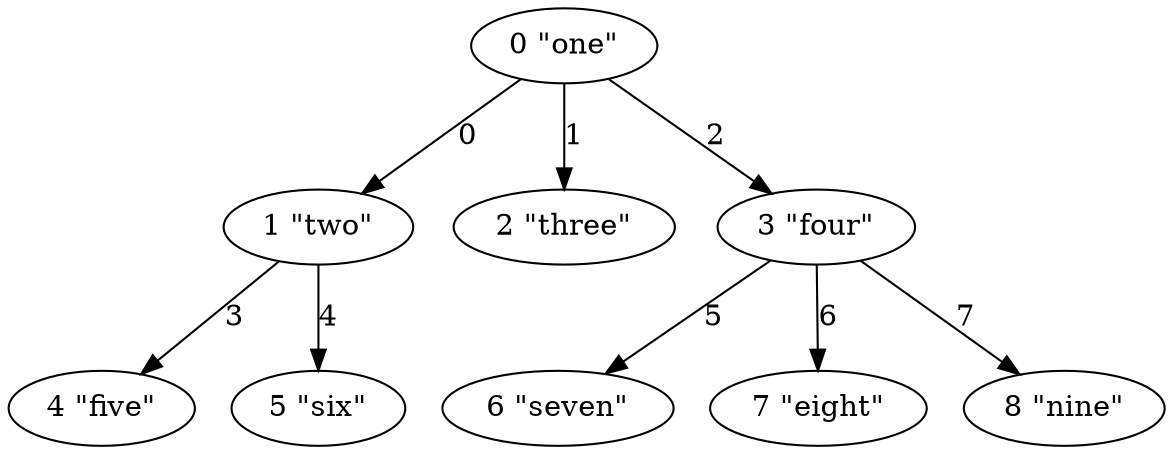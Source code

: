 digraph G {
    0 [label="0 \"one\""];
    0 -> 1 [label="0"];
    1 [label="1 \"two\""];
    1 -> 4 [label="3"];
    4 [label="4 \"five\""];
    1 -> 5 [label="4"];
    5 [label="5 \"six\""];
    0 -> 2 [label="1"];
    2 [label="2 \"three\""];
    0 -> 3 [label="2"];
    3 [label="3 \"four\""];
    3 -> 6 [label="5"];
    6 [label="6 \"seven\""];
    3 -> 7 [label="6"];
    7 [label="7 \"eight\""];
    3 -> 8 [label="7"];
    8 [label="8 \"nine\""];
}

